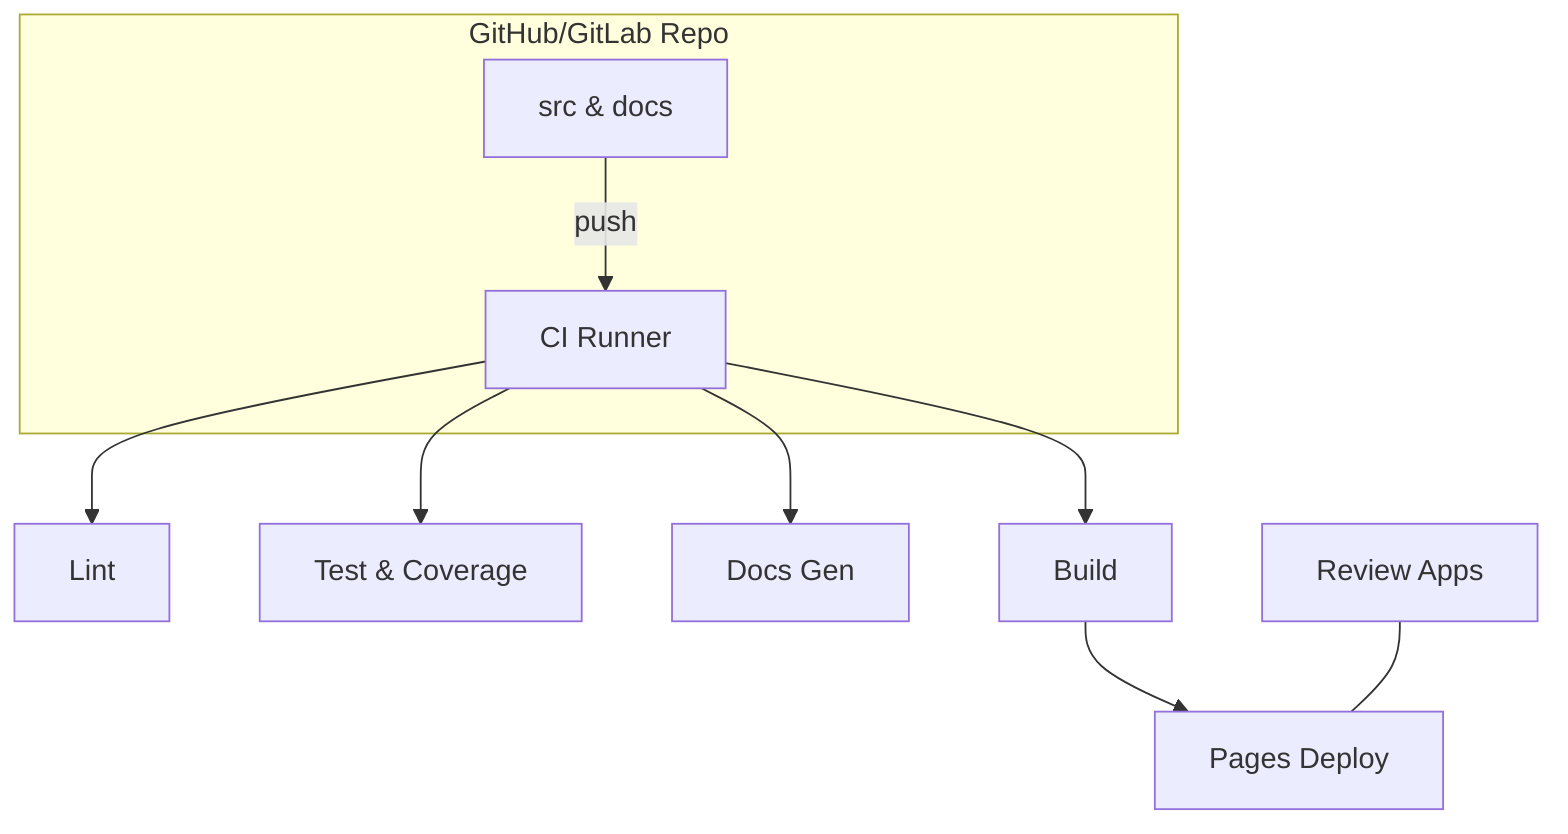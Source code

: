 graph TD
  subgraph GitHub/GitLab Repo
    A[src & docs] -->|push| B[CI Runner]
  end
  B --> C[Lint]
  B --> D[Test & Coverage]
  B --> E[Docs Gen]
  B --> F[Build]
  F --> G[Pages Deploy]
  R[Review Apps] --- G